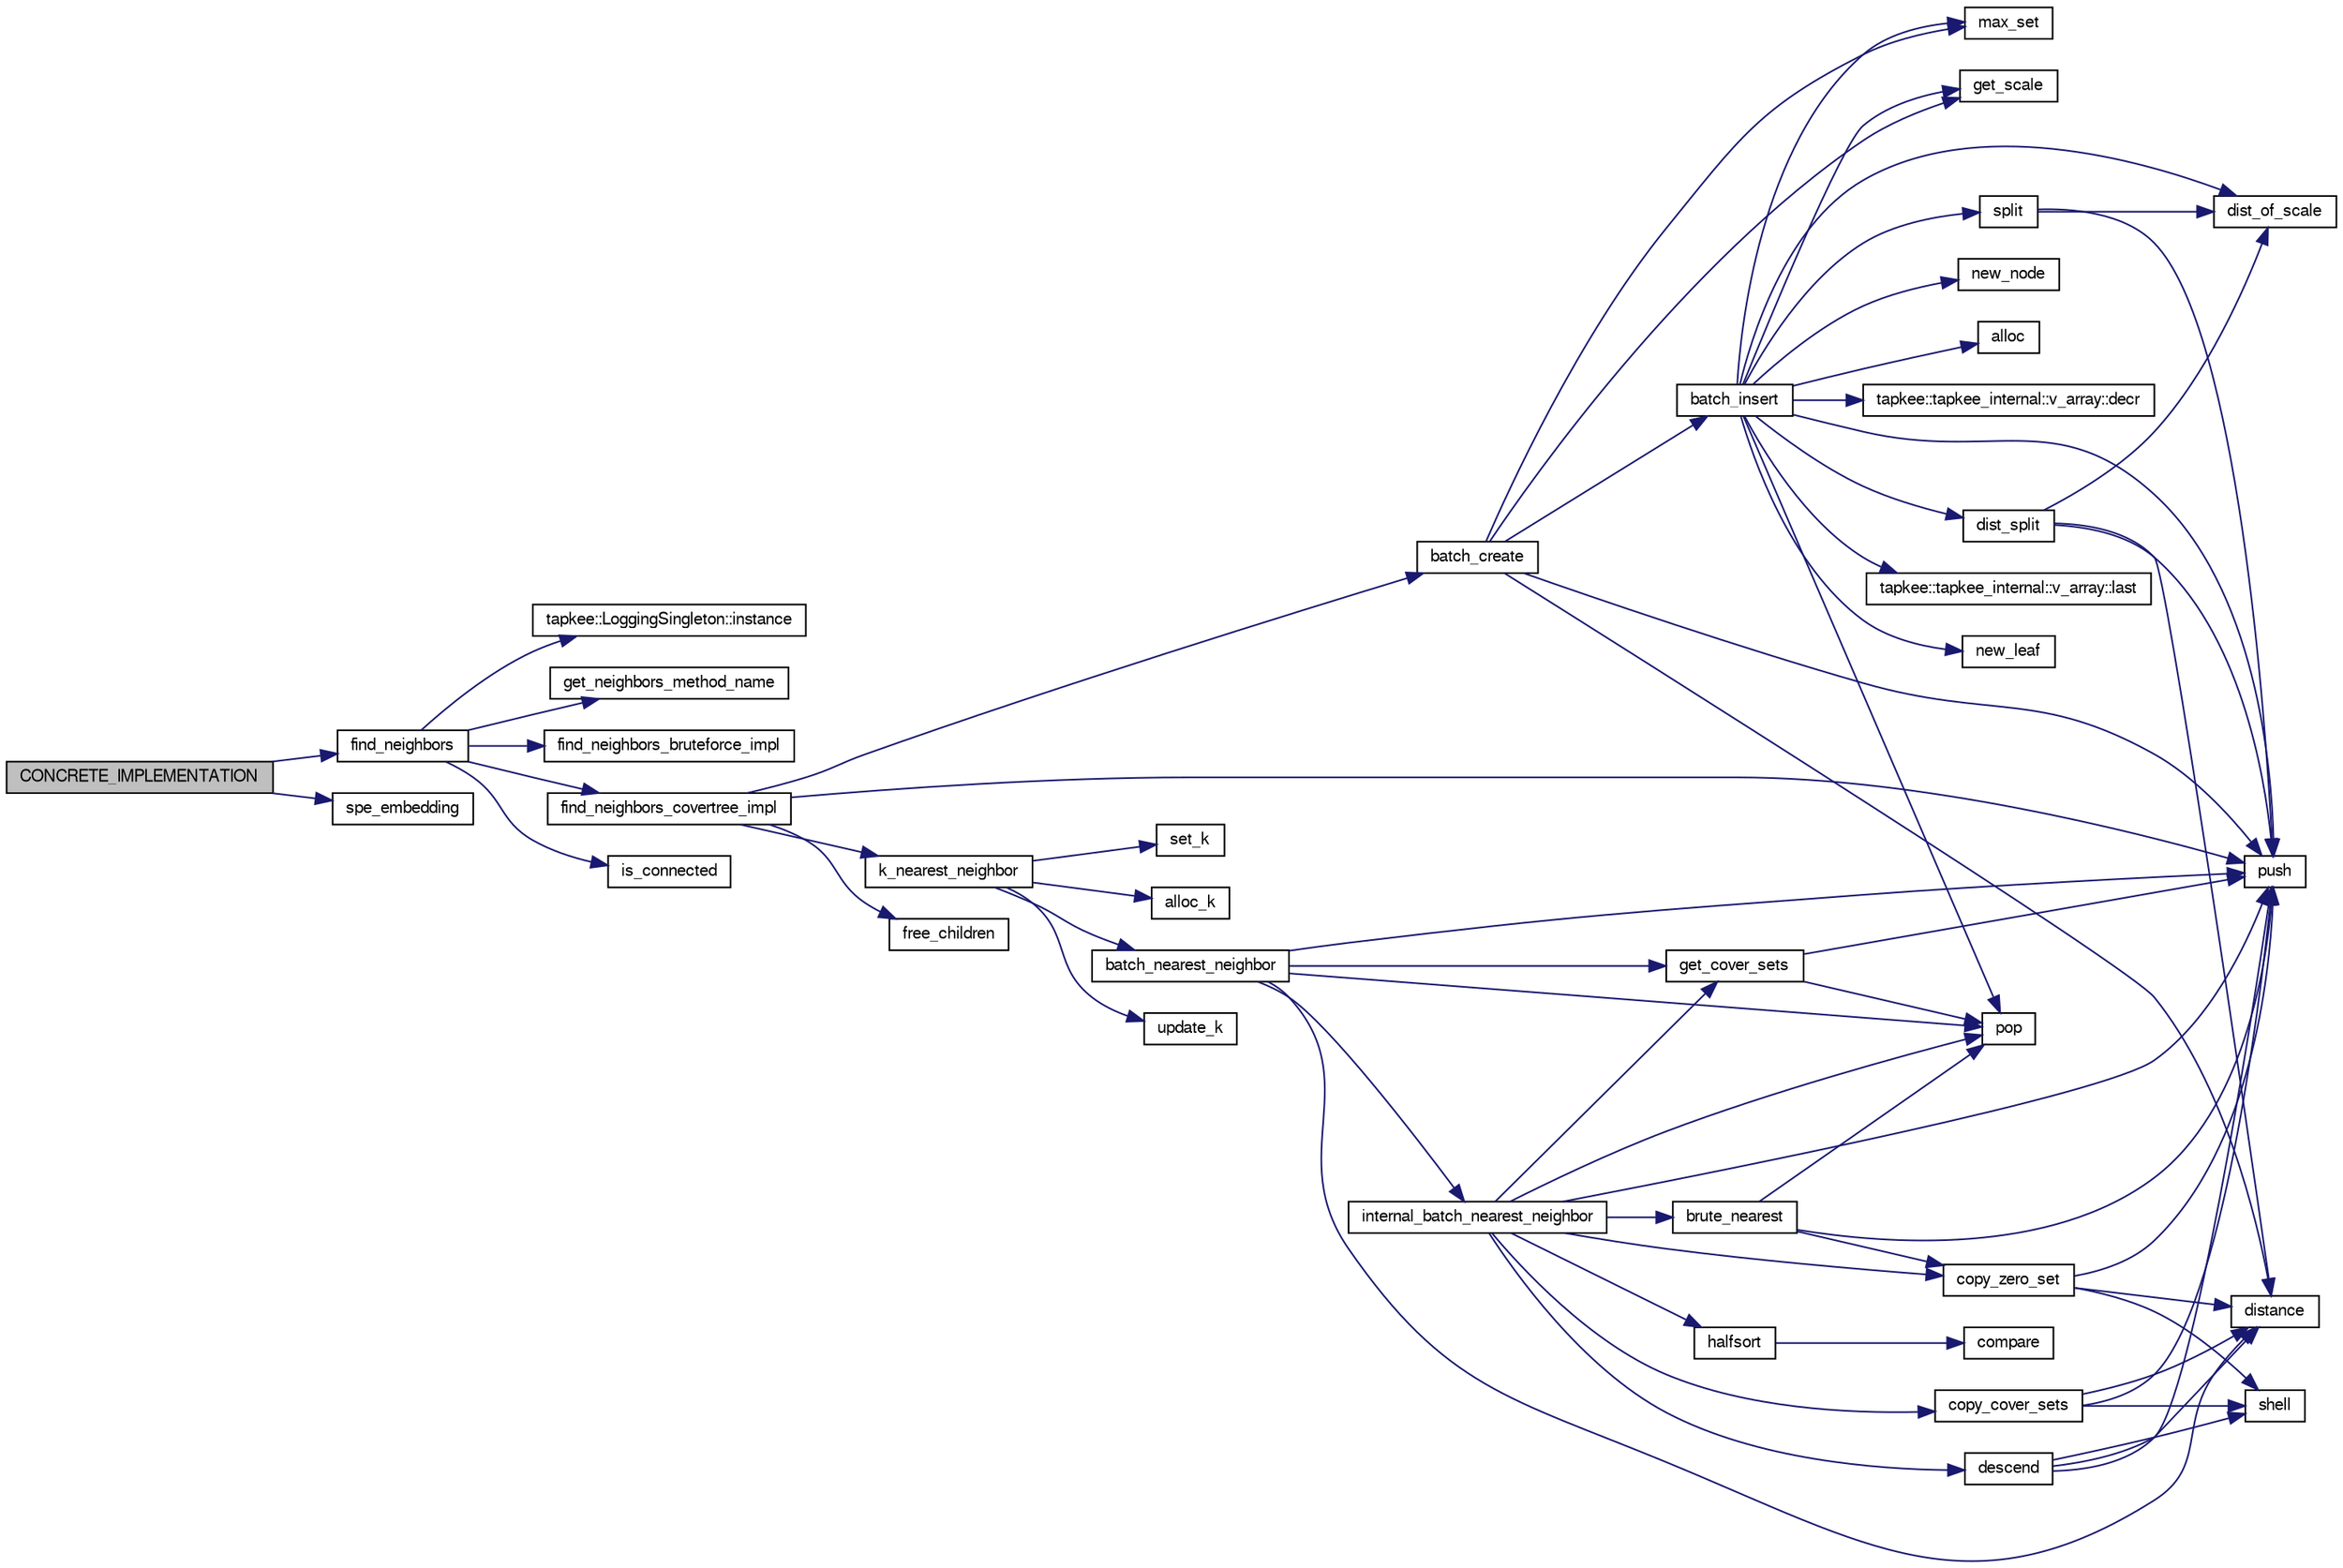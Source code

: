 digraph G
{
  edge [fontname="FreeSans",fontsize="10",labelfontname="FreeSans",labelfontsize="10"];
  node [fontname="FreeSans",fontsize="10",shape=record];
  rankdir="LR";
  Node1 [label="CONCRETE_IMPLEMENTATION",height=0.2,width=0.4,color="black", fillcolor="grey75", style="filled" fontcolor="black"];
  Node1 -> Node2 [color="midnightblue",fontsize="10",style="solid",fontname="FreeSans"];
  Node2 [label="find_neighbors",height=0.2,width=0.4,color="black", fillcolor="white", style="filled",URL="$namespacetapkee_1_1tapkee__internal.html#af40147a3dc204c744426edc0e6c65945"];
  Node2 -> Node3 [color="midnightblue",fontsize="10",style="solid",fontname="FreeSans"];
  Node3 [label="tapkee::LoggingSingleton::instance",height=0.2,width=0.4,color="black", fillcolor="white", style="filled",URL="$classtapkee_1_1LoggingSingleton.html#aa46d03bd88344fa1ceb6bd0c5a22f3f4"];
  Node2 -> Node4 [color="midnightblue",fontsize="10",style="solid",fontname="FreeSans"];
  Node4 [label="get_neighbors_method_name",height=0.2,width=0.4,color="black", fillcolor="white", style="filled",URL="$namespacetapkee_1_1tapkee__internal.html#aa7b3a74c4190343c4010f4ff82fc5cd5"];
  Node2 -> Node5 [color="midnightblue",fontsize="10",style="solid",fontname="FreeSans"];
  Node5 [label="find_neighbors_bruteforce_impl",height=0.2,width=0.4,color="black", fillcolor="white", style="filled",URL="$namespacetapkee_1_1tapkee__internal.html#a885b1c939fa790cf0b23c65c5713f09c"];
  Node2 -> Node6 [color="midnightblue",fontsize="10",style="solid",fontname="FreeSans"];
  Node6 [label="find_neighbors_covertree_impl",height=0.2,width=0.4,color="black", fillcolor="white", style="filled",URL="$namespacetapkee_1_1tapkee__internal.html#a010ff3fa6dbfe55af010c542969e1e6f"];
  Node6 -> Node7 [color="midnightblue",fontsize="10",style="solid",fontname="FreeSans"];
  Node7 [label="push",height=0.2,width=0.4,color="black", fillcolor="white", style="filled",URL="$namespacetapkee_1_1tapkee__internal.html#a396fb5846d119aca89f5d7d91b1ce7aa"];
  Node6 -> Node8 [color="midnightblue",fontsize="10",style="solid",fontname="FreeSans"];
  Node8 [label="batch_create",height=0.2,width=0.4,color="black", fillcolor="white", style="filled",URL="$namespacetapkee_1_1tapkee__internal.html#ae6ef2d26baf403980c4e8a190f5ad4d3"];
  Node8 -> Node7 [color="midnightblue",fontsize="10",style="solid",fontname="FreeSans"];
  Node8 -> Node9 [color="midnightblue",fontsize="10",style="solid",fontname="FreeSans"];
  Node9 [label="distance",height=0.2,width=0.4,color="black", fillcolor="white", style="filled",URL="$namespacetapkee_1_1tapkee__internal.html#a9f328b6a539a03251cb7d76cd8378e6d"];
  Node8 -> Node10 [color="midnightblue",fontsize="10",style="solid",fontname="FreeSans"];
  Node10 [label="max_set",height=0.2,width=0.4,color="black", fillcolor="white", style="filled",URL="$namespacetapkee_1_1tapkee__internal.html#abe8fe5cb70b2b1fdb1cea84d3c6320ee"];
  Node8 -> Node11 [color="midnightblue",fontsize="10",style="solid",fontname="FreeSans"];
  Node11 [label="batch_insert",height=0.2,width=0.4,color="black", fillcolor="white", style="filled",URL="$namespacetapkee_1_1tapkee__internal.html#a17514c0a15907aede39aa745ce4e04cc"];
  Node11 -> Node12 [color="midnightblue",fontsize="10",style="solid",fontname="FreeSans"];
  Node12 [label="new_leaf",height=0.2,width=0.4,color="black", fillcolor="white", style="filled",URL="$namespacetapkee_1_1tapkee__internal.html#a1c10c90051f832a2a88b356ff8ac68e2"];
  Node11 -> Node10 [color="midnightblue",fontsize="10",style="solid",fontname="FreeSans"];
  Node11 -> Node13 [color="midnightblue",fontsize="10",style="solid",fontname="FreeSans"];
  Node13 [label="get_scale",height=0.2,width=0.4,color="black", fillcolor="white", style="filled",URL="$namespacetapkee_1_1tapkee__internal.html#aee718b722c4380a0f59e87ebfe6b16c6"];
  Node11 -> Node7 [color="midnightblue",fontsize="10",style="solid",fontname="FreeSans"];
  Node11 -> Node14 [color="midnightblue",fontsize="10",style="solid",fontname="FreeSans"];
  Node14 [label="new_node",height=0.2,width=0.4,color="black", fillcolor="white", style="filled",URL="$namespacetapkee_1_1tapkee__internal.html#a9c517d27392a3df71e6ae38724a57b6e"];
  Node11 -> Node15 [color="midnightblue",fontsize="10",style="solid",fontname="FreeSans"];
  Node15 [label="alloc",height=0.2,width=0.4,color="black", fillcolor="white", style="filled",URL="$namespacetapkee_1_1tapkee__internal.html#a32ad2673f3ba134d14104a40aee81504"];
  Node11 -> Node16 [color="midnightblue",fontsize="10",style="solid",fontname="FreeSans"];
  Node16 [label="pop",height=0.2,width=0.4,color="black", fillcolor="white", style="filled",URL="$namespacetapkee_1_1tapkee__internal.html#aa8d760aab5867f4dd78720e54669d62f"];
  Node11 -> Node17 [color="midnightblue",fontsize="10",style="solid",fontname="FreeSans"];
  Node17 [label="split",height=0.2,width=0.4,color="black", fillcolor="white", style="filled",URL="$namespacetapkee_1_1tapkee__internal.html#ada48e1c28a6f1a4ade60a45d65ac0c7f"];
  Node17 -> Node18 [color="midnightblue",fontsize="10",style="solid",fontname="FreeSans"];
  Node18 [label="dist_of_scale",height=0.2,width=0.4,color="black", fillcolor="white", style="filled",URL="$namespacetapkee_1_1tapkee__internal.html#aee6060e3340deea319bc8c3c30486892"];
  Node17 -> Node7 [color="midnightblue",fontsize="10",style="solid",fontname="FreeSans"];
  Node11 -> Node19 [color="midnightblue",fontsize="10",style="solid",fontname="FreeSans"];
  Node19 [label="dist_split",height=0.2,width=0.4,color="black", fillcolor="white", style="filled",URL="$namespacetapkee_1_1tapkee__internal.html#a9d3883f5694a2ff8456470767a537ddc"];
  Node19 -> Node18 [color="midnightblue",fontsize="10",style="solid",fontname="FreeSans"];
  Node19 -> Node9 [color="midnightblue",fontsize="10",style="solid",fontname="FreeSans"];
  Node19 -> Node7 [color="midnightblue",fontsize="10",style="solid",fontname="FreeSans"];
  Node11 -> Node18 [color="midnightblue",fontsize="10",style="solid",fontname="FreeSans"];
  Node11 -> Node20 [color="midnightblue",fontsize="10",style="solid",fontname="FreeSans"];
  Node20 [label="tapkee::tapkee_internal::v_array::decr",height=0.2,width=0.4,color="black", fillcolor="white", style="filled",URL="$classtapkee_1_1tapkee__internal_1_1v__array.html#a431939dbd3f0ff43a3aef0c4731459e4"];
  Node11 -> Node21 [color="midnightblue",fontsize="10",style="solid",fontname="FreeSans"];
  Node21 [label="tapkee::tapkee_internal::v_array::last",height=0.2,width=0.4,color="black", fillcolor="white", style="filled",URL="$classtapkee_1_1tapkee__internal_1_1v__array.html#a4fe9d3fee79bdf854302cfbf6707c729"];
  Node8 -> Node13 [color="midnightblue",fontsize="10",style="solid",fontname="FreeSans"];
  Node6 -> Node22 [color="midnightblue",fontsize="10",style="solid",fontname="FreeSans"];
  Node22 [label="k_nearest_neighbor",height=0.2,width=0.4,color="black", fillcolor="white", style="filled",URL="$namespacetapkee_1_1tapkee__internal.html#ad459ef5b995663cab5c64f5fac238b39"];
  Node22 -> Node23 [color="midnightblue",fontsize="10",style="solid",fontname="FreeSans"];
  Node23 [label="update_k",height=0.2,width=0.4,color="black", fillcolor="white", style="filled",URL="$namespacetapkee_1_1tapkee__internal.html#a4d481f564de1c59e79df1d149fa80069"];
  Node22 -> Node24 [color="midnightblue",fontsize="10",style="solid",fontname="FreeSans"];
  Node24 [label="set_k",height=0.2,width=0.4,color="black", fillcolor="white", style="filled",URL="$namespacetapkee_1_1tapkee__internal.html#a64bcde82bf6c18c8693e63378b0d1978"];
  Node22 -> Node25 [color="midnightblue",fontsize="10",style="solid",fontname="FreeSans"];
  Node25 [label="alloc_k",height=0.2,width=0.4,color="black", fillcolor="white", style="filled",URL="$namespacetapkee_1_1tapkee__internal.html#afbe22ffa9549d2d9716a968377496423"];
  Node22 -> Node26 [color="midnightblue",fontsize="10",style="solid",fontname="FreeSans"];
  Node26 [label="batch_nearest_neighbor",height=0.2,width=0.4,color="black", fillcolor="white", style="filled",URL="$namespacetapkee_1_1tapkee__internal.html#a73b9071b3a48bb6a382f726949b33c8c"];
  Node26 -> Node27 [color="midnightblue",fontsize="10",style="solid",fontname="FreeSans"];
  Node27 [label="get_cover_sets",height=0.2,width=0.4,color="black", fillcolor="white", style="filled",URL="$namespacetapkee_1_1tapkee__internal.html#aae990da4994c1b3b231fc2994be52eb1"];
  Node27 -> Node16 [color="midnightblue",fontsize="10",style="solid",fontname="FreeSans"];
  Node27 -> Node7 [color="midnightblue",fontsize="10",style="solid",fontname="FreeSans"];
  Node26 -> Node16 [color="midnightblue",fontsize="10",style="solid",fontname="FreeSans"];
  Node26 -> Node9 [color="midnightblue",fontsize="10",style="solid",fontname="FreeSans"];
  Node26 -> Node7 [color="midnightblue",fontsize="10",style="solid",fontname="FreeSans"];
  Node26 -> Node28 [color="midnightblue",fontsize="10",style="solid",fontname="FreeSans"];
  Node28 [label="internal_batch_nearest_neighbor",height=0.2,width=0.4,color="black", fillcolor="white", style="filled",URL="$namespacetapkee_1_1tapkee__internal.html#ae150ad65b49a64d6adbabdfa60af474c"];
  Node28 -> Node29 [color="midnightblue",fontsize="10",style="solid",fontname="FreeSans"];
  Node29 [label="brute_nearest",height=0.2,width=0.4,color="black", fillcolor="white", style="filled",URL="$namespacetapkee_1_1tapkee__internal.html#a9142099b0b74cdfc16507267b08cad17"];
  Node29 -> Node16 [color="midnightblue",fontsize="10",style="solid",fontname="FreeSans"];
  Node29 -> Node30 [color="midnightblue",fontsize="10",style="solid",fontname="FreeSans"];
  Node30 [label="copy_zero_set",height=0.2,width=0.4,color="black", fillcolor="white", style="filled",URL="$namespacetapkee_1_1tapkee__internal.html#aab8922f97deb9fc30d645346993cf8f8"];
  Node30 -> Node31 [color="midnightblue",fontsize="10",style="solid",fontname="FreeSans"];
  Node31 [label="shell",height=0.2,width=0.4,color="black", fillcolor="white", style="filled",URL="$namespacetapkee_1_1tapkee__internal.html#aae27cb0975f6d14eb72f3ee49c63939a"];
  Node30 -> Node9 [color="midnightblue",fontsize="10",style="solid",fontname="FreeSans"];
  Node30 -> Node7 [color="midnightblue",fontsize="10",style="solid",fontname="FreeSans"];
  Node29 -> Node7 [color="midnightblue",fontsize="10",style="solid",fontname="FreeSans"];
  Node28 -> Node16 [color="midnightblue",fontsize="10",style="solid",fontname="FreeSans"];
  Node28 -> Node27 [color="midnightblue",fontsize="10",style="solid",fontname="FreeSans"];
  Node28 -> Node30 [color="midnightblue",fontsize="10",style="solid",fontname="FreeSans"];
  Node28 -> Node32 [color="midnightblue",fontsize="10",style="solid",fontname="FreeSans"];
  Node32 [label="copy_cover_sets",height=0.2,width=0.4,color="black", fillcolor="white", style="filled",URL="$namespacetapkee_1_1tapkee__internal.html#a438943f3b0492bef88edf8e35e99a7d4"];
  Node32 -> Node31 [color="midnightblue",fontsize="10",style="solid",fontname="FreeSans"];
  Node32 -> Node9 [color="midnightblue",fontsize="10",style="solid",fontname="FreeSans"];
  Node32 -> Node7 [color="midnightblue",fontsize="10",style="solid",fontname="FreeSans"];
  Node28 -> Node7 [color="midnightblue",fontsize="10",style="solid",fontname="FreeSans"];
  Node28 -> Node33 [color="midnightblue",fontsize="10",style="solid",fontname="FreeSans"];
  Node33 [label="halfsort",height=0.2,width=0.4,color="black", fillcolor="white", style="filled",URL="$namespacetapkee_1_1tapkee__internal.html#afa7eb5c4a082cd6fe070cacb7cf9705b"];
  Node33 -> Node34 [color="midnightblue",fontsize="10",style="solid",fontname="FreeSans"];
  Node34 [label="compare",height=0.2,width=0.4,color="black", fillcolor="white", style="filled",URL="$namespacetapkee_1_1tapkee__internal.html#aa7ed28c7d3cc8cc74f9a4035e33172bc"];
  Node28 -> Node35 [color="midnightblue",fontsize="10",style="solid",fontname="FreeSans"];
  Node35 [label="descend",height=0.2,width=0.4,color="black", fillcolor="white", style="filled",URL="$namespacetapkee_1_1tapkee__internal.html#ab1af46f863dc36fa7244e7ebf868d7a2"];
  Node35 -> Node7 [color="midnightblue",fontsize="10",style="solid",fontname="FreeSans"];
  Node35 -> Node31 [color="midnightblue",fontsize="10",style="solid",fontname="FreeSans"];
  Node35 -> Node9 [color="midnightblue",fontsize="10",style="solid",fontname="FreeSans"];
  Node6 -> Node36 [color="midnightblue",fontsize="10",style="solid",fontname="FreeSans"];
  Node36 [label="free_children",height=0.2,width=0.4,color="black", fillcolor="white", style="filled",URL="$namespacetapkee_1_1tapkee__internal.html#afd060c2753ab465331e98777a56178f1"];
  Node2 -> Node37 [color="midnightblue",fontsize="10",style="solid",fontname="FreeSans"];
  Node37 [label="is_connected",height=0.2,width=0.4,color="black", fillcolor="white", style="filled",URL="$namespacetapkee_1_1tapkee__internal.html#a3e9a3155aaddbc871f7d3b79e32f08d7"];
  Node1 -> Node38 [color="midnightblue",fontsize="10",style="solid",fontname="FreeSans"];
  Node38 [label="spe_embedding",height=0.2,width=0.4,color="black", fillcolor="white", style="filled",URL="$namespacetapkee_1_1tapkee__internal.html#a49408929ac619eb4441257e4c1a5854e"];
}
